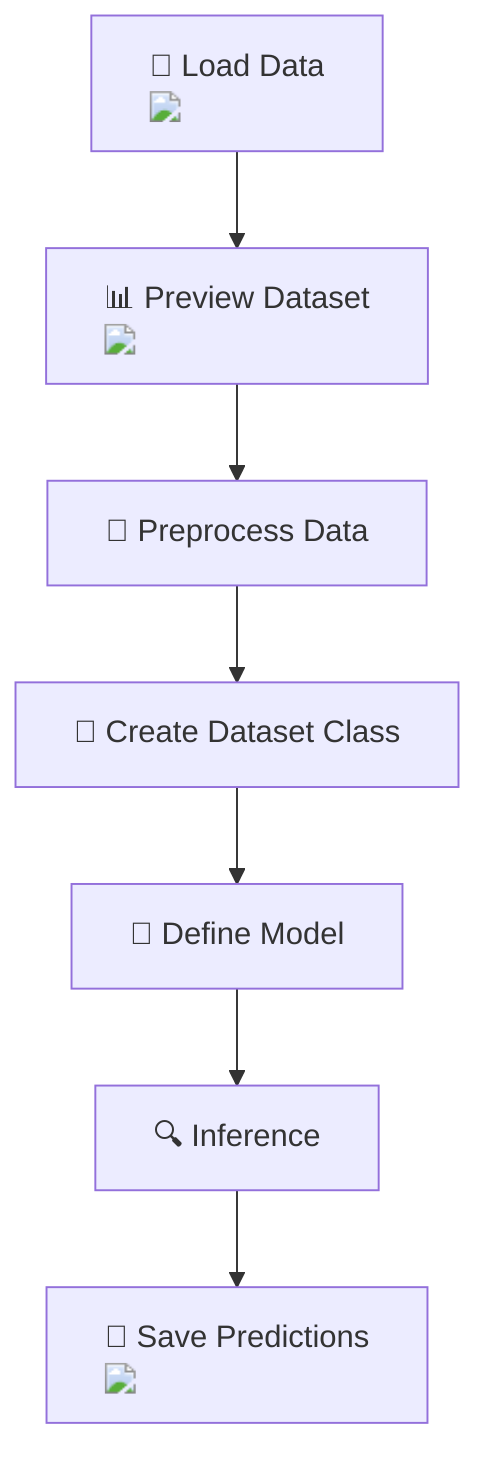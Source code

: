 graph TD;
    A["📁 Load Data <img src='file.svg'/>"] --> B["📊 Preview Dataset <img src='barplot_template.svg'/>"];
    B --> C["📝 Preprocess Data"];
    C --> D["🤖 Create Dataset Class"];
    D --> E["🧠 Define Model"];
    E --> F["🔍 Inference"];
    F --> G["💾 Save Predictions <img src='file.svg'/>"];